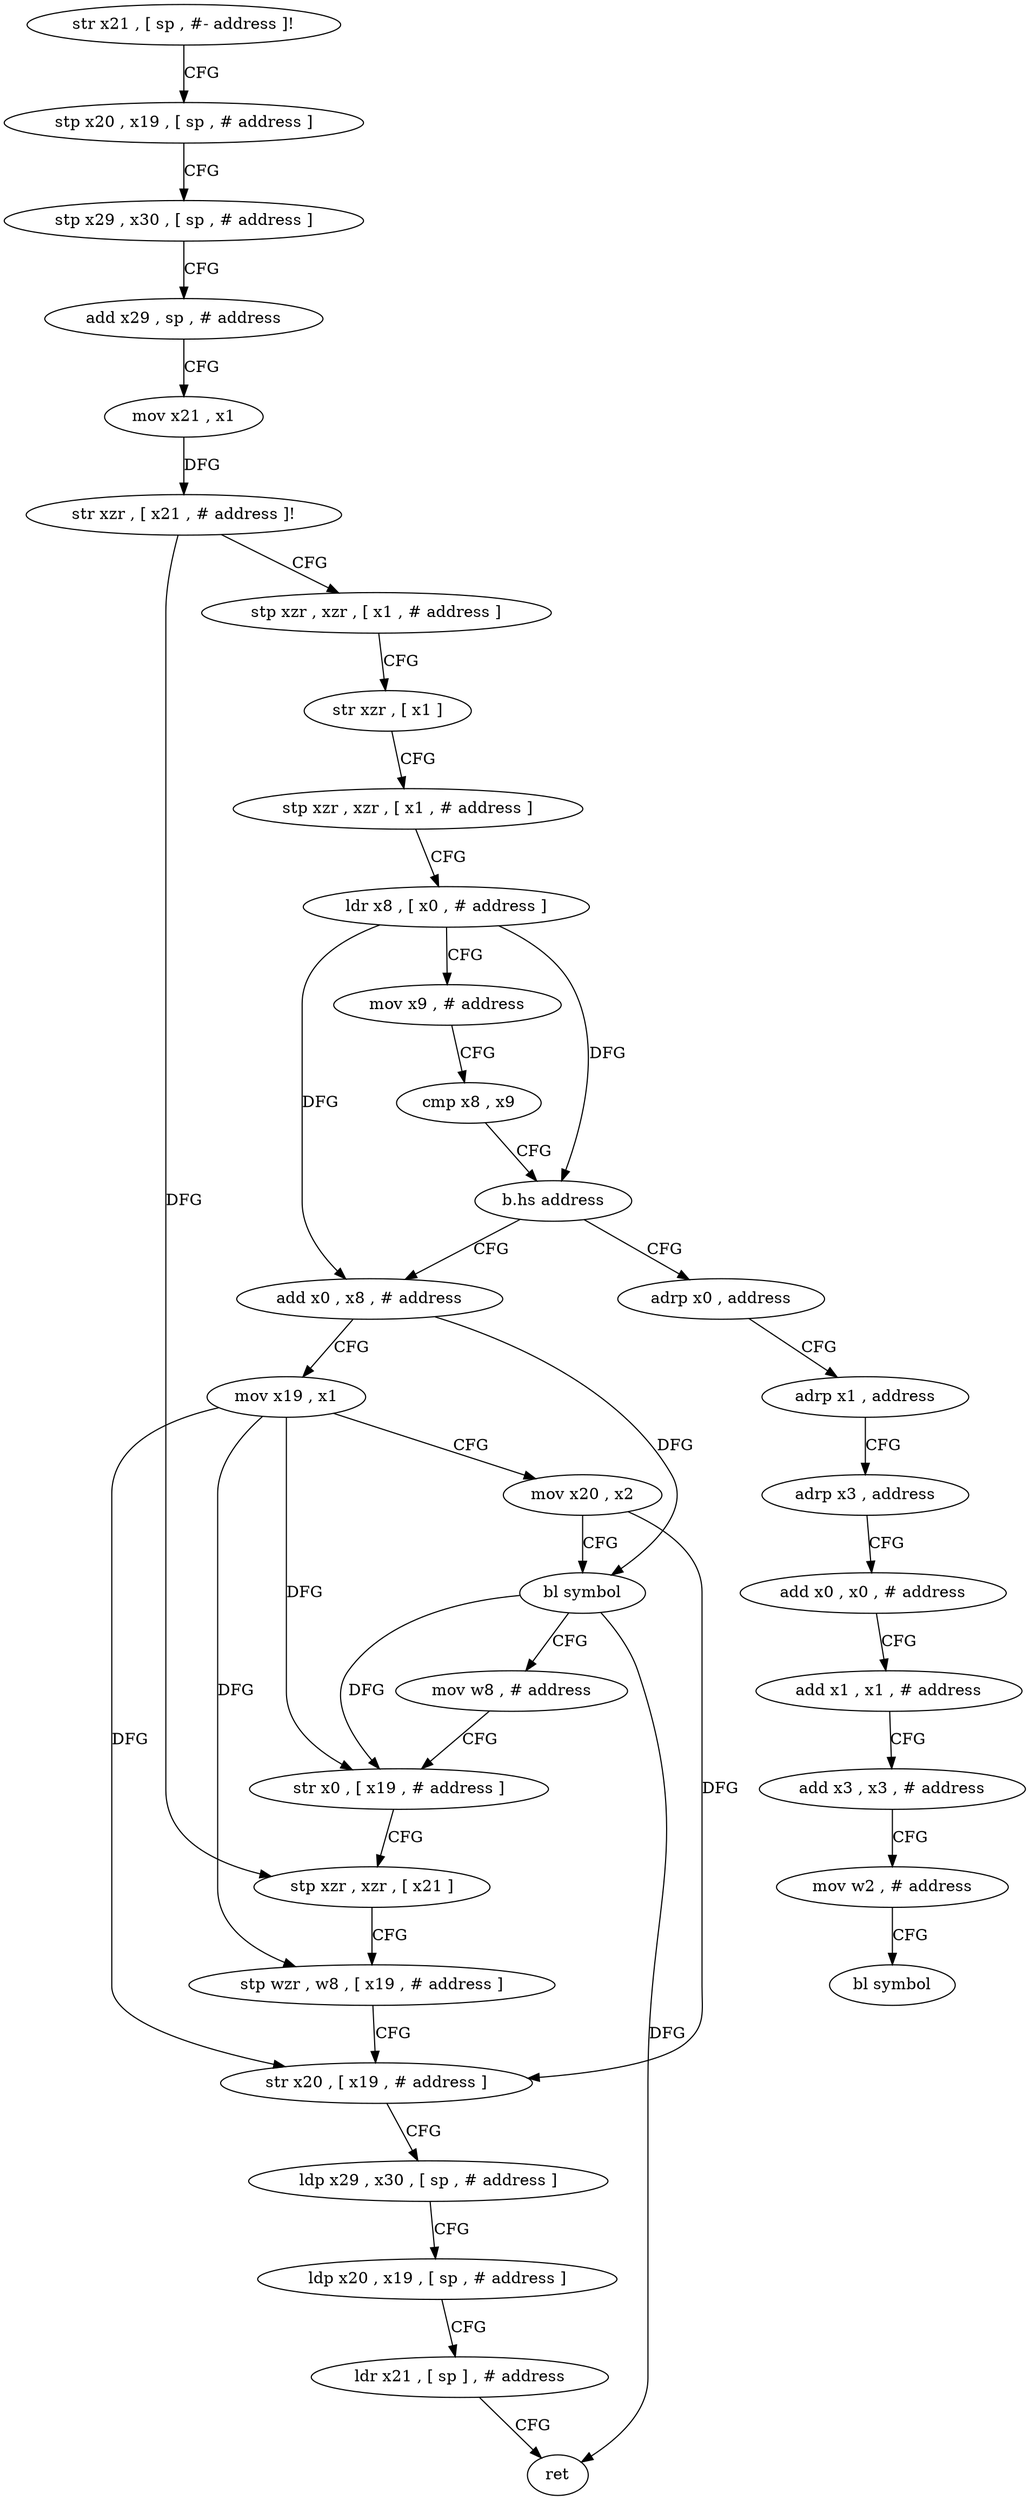 digraph "func" {
"4258616" [label = "str x21 , [ sp , #- address ]!" ]
"4258620" [label = "stp x20 , x19 , [ sp , # address ]" ]
"4258624" [label = "stp x29 , x30 , [ sp , # address ]" ]
"4258628" [label = "add x29 , sp , # address" ]
"4258632" [label = "mov x21 , x1" ]
"4258636" [label = "str xzr , [ x21 , # address ]!" ]
"4258640" [label = "stp xzr , xzr , [ x1 , # address ]" ]
"4258644" [label = "str xzr , [ x1 ]" ]
"4258648" [label = "stp xzr , xzr , [ x1 , # address ]" ]
"4258652" [label = "ldr x8 , [ x0 , # address ]" ]
"4258656" [label = "mov x9 , # address" ]
"4258660" [label = "cmp x8 , x9" ]
"4258664" [label = "b.hs address" ]
"4258720" [label = "adrp x0 , address" ]
"4258668" [label = "add x0 , x8 , # address" ]
"4258724" [label = "adrp x1 , address" ]
"4258728" [label = "adrp x3 , address" ]
"4258732" [label = "add x0 , x0 , # address" ]
"4258736" [label = "add x1 , x1 , # address" ]
"4258740" [label = "add x3 , x3 , # address" ]
"4258744" [label = "mov w2 , # address" ]
"4258748" [label = "bl symbol" ]
"4258672" [label = "mov x19 , x1" ]
"4258676" [label = "mov x20 , x2" ]
"4258680" [label = "bl symbol" ]
"4258684" [label = "mov w8 , # address" ]
"4258688" [label = "str x0 , [ x19 , # address ]" ]
"4258692" [label = "stp xzr , xzr , [ x21 ]" ]
"4258696" [label = "stp wzr , w8 , [ x19 , # address ]" ]
"4258700" [label = "str x20 , [ x19 , # address ]" ]
"4258704" [label = "ldp x29 , x30 , [ sp , # address ]" ]
"4258708" [label = "ldp x20 , x19 , [ sp , # address ]" ]
"4258712" [label = "ldr x21 , [ sp ] , # address" ]
"4258716" [label = "ret" ]
"4258616" -> "4258620" [ label = "CFG" ]
"4258620" -> "4258624" [ label = "CFG" ]
"4258624" -> "4258628" [ label = "CFG" ]
"4258628" -> "4258632" [ label = "CFG" ]
"4258632" -> "4258636" [ label = "DFG" ]
"4258636" -> "4258640" [ label = "CFG" ]
"4258636" -> "4258692" [ label = "DFG" ]
"4258640" -> "4258644" [ label = "CFG" ]
"4258644" -> "4258648" [ label = "CFG" ]
"4258648" -> "4258652" [ label = "CFG" ]
"4258652" -> "4258656" [ label = "CFG" ]
"4258652" -> "4258664" [ label = "DFG" ]
"4258652" -> "4258668" [ label = "DFG" ]
"4258656" -> "4258660" [ label = "CFG" ]
"4258660" -> "4258664" [ label = "CFG" ]
"4258664" -> "4258720" [ label = "CFG" ]
"4258664" -> "4258668" [ label = "CFG" ]
"4258720" -> "4258724" [ label = "CFG" ]
"4258668" -> "4258672" [ label = "CFG" ]
"4258668" -> "4258680" [ label = "DFG" ]
"4258724" -> "4258728" [ label = "CFG" ]
"4258728" -> "4258732" [ label = "CFG" ]
"4258732" -> "4258736" [ label = "CFG" ]
"4258736" -> "4258740" [ label = "CFG" ]
"4258740" -> "4258744" [ label = "CFG" ]
"4258744" -> "4258748" [ label = "CFG" ]
"4258672" -> "4258676" [ label = "CFG" ]
"4258672" -> "4258688" [ label = "DFG" ]
"4258672" -> "4258696" [ label = "DFG" ]
"4258672" -> "4258700" [ label = "DFG" ]
"4258676" -> "4258680" [ label = "CFG" ]
"4258676" -> "4258700" [ label = "DFG" ]
"4258680" -> "4258684" [ label = "CFG" ]
"4258680" -> "4258688" [ label = "DFG" ]
"4258680" -> "4258716" [ label = "DFG" ]
"4258684" -> "4258688" [ label = "CFG" ]
"4258688" -> "4258692" [ label = "CFG" ]
"4258692" -> "4258696" [ label = "CFG" ]
"4258696" -> "4258700" [ label = "CFG" ]
"4258700" -> "4258704" [ label = "CFG" ]
"4258704" -> "4258708" [ label = "CFG" ]
"4258708" -> "4258712" [ label = "CFG" ]
"4258712" -> "4258716" [ label = "CFG" ]
}
